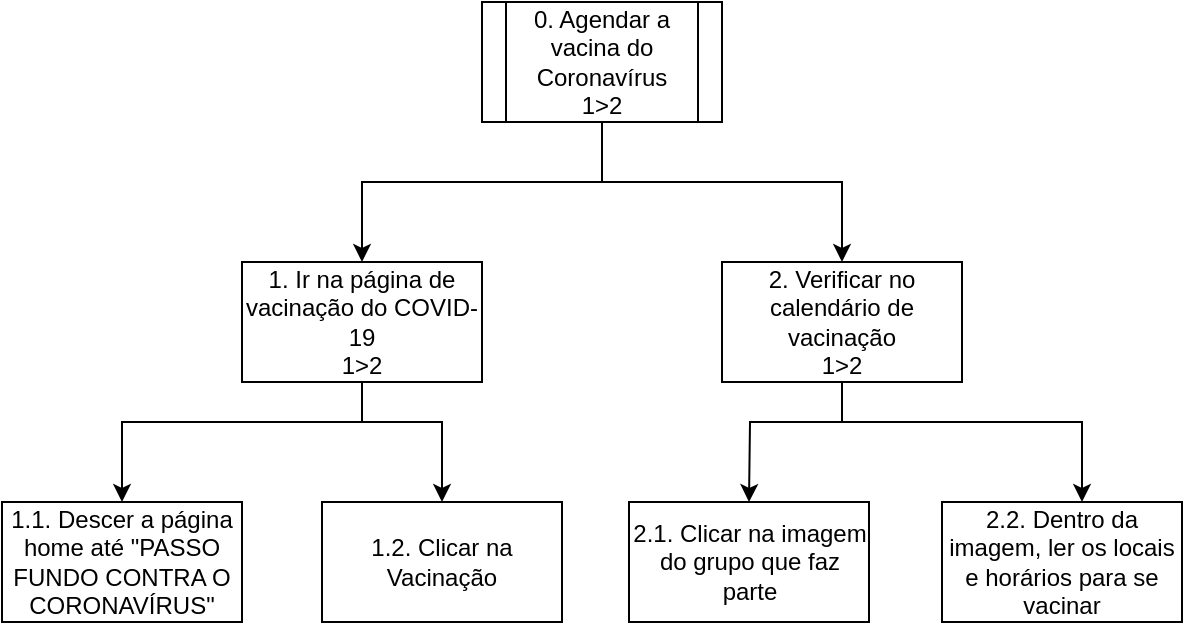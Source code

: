 <mxfile version="16.6.4" type="github"><diagram id="pm_cetxjW-7bYfMfsaYU" name="Page-1"><mxGraphModel dx="820" dy="474" grid="1" gridSize="10" guides="1" tooltips="1" connect="1" arrows="1" fold="1" page="1" pageScale="1" pageWidth="827" pageHeight="1169" math="0" shadow="0"><root><mxCell id="0"/><mxCell id="1" parent="0"/><mxCell id="sMsJQRBO0M0xedPuKM-o-1" value="0. Agendar a vacina do Coronavírus&lt;br&gt;1&amp;gt;2" style="shape=process;whiteSpace=wrap;html=1;backgroundOutline=1;" vertex="1" parent="1"><mxGeometry x="340" y="70" width="120" height="60" as="geometry"/></mxCell><mxCell id="sMsJQRBO0M0xedPuKM-o-2" value="" style="endArrow=classic;html=1;rounded=0;exitX=0.5;exitY=1;exitDx=0;exitDy=0;" edge="1" parent="1" source="sMsJQRBO0M0xedPuKM-o-1"><mxGeometry width="50" height="50" relative="1" as="geometry"><mxPoint x="390" y="260" as="sourcePoint"/><mxPoint x="280" y="200" as="targetPoint"/><Array as="points"><mxPoint x="400" y="160"/><mxPoint x="280" y="160"/></Array></mxGeometry></mxCell><mxCell id="sMsJQRBO0M0xedPuKM-o-3" value="" style="endArrow=classic;html=1;rounded=0;" edge="1" parent="1"><mxGeometry width="50" height="50" relative="1" as="geometry"><mxPoint x="400" y="160" as="sourcePoint"/><mxPoint x="520" y="200" as="targetPoint"/><Array as="points"><mxPoint x="520" y="160"/></Array></mxGeometry></mxCell><mxCell id="sMsJQRBO0M0xedPuKM-o-5" value="1. Ir na página de vacinação do COVID-19&lt;br&gt;1&amp;gt;2" style="rounded=0;whiteSpace=wrap;html=1;" vertex="1" parent="1"><mxGeometry x="220" y="200" width="120" height="60" as="geometry"/></mxCell><mxCell id="sMsJQRBO0M0xedPuKM-o-6" value="2.&amp;nbsp;Verificar no calendário de vacinação&lt;br&gt;1&amp;gt;2" style="rounded=0;whiteSpace=wrap;html=1;" vertex="1" parent="1"><mxGeometry x="460" y="200" width="120" height="60" as="geometry"/></mxCell><mxCell id="sMsJQRBO0M0xedPuKM-o-7" value="" style="endArrow=classic;html=1;rounded=0;exitX=0.5;exitY=1;exitDx=0;exitDy=0;" edge="1" parent="1" source="sMsJQRBO0M0xedPuKM-o-5"><mxGeometry width="50" height="50" relative="1" as="geometry"><mxPoint x="390" y="230" as="sourcePoint"/><mxPoint x="160" y="320" as="targetPoint"/><Array as="points"><mxPoint x="280" y="280"/><mxPoint x="160" y="280"/></Array></mxGeometry></mxCell><mxCell id="sMsJQRBO0M0xedPuKM-o-8" value="" style="endArrow=classic;html=1;rounded=0;exitX=0.5;exitY=1;exitDx=0;exitDy=0;" edge="1" parent="1" source="sMsJQRBO0M0xedPuKM-o-6"><mxGeometry width="50" height="50" relative="1" as="geometry"><mxPoint x="390" y="230" as="sourcePoint"/><mxPoint x="640" y="320" as="targetPoint"/><Array as="points"><mxPoint x="520" y="280"/><mxPoint x="640" y="280"/></Array></mxGeometry></mxCell><mxCell id="sMsJQRBO0M0xedPuKM-o-9" value="1.1.&amp;nbsp;Descer a página home até &quot;PASSO FUNDO CONTRA O CORONAVÍRUS&quot;" style="rounded=0;whiteSpace=wrap;html=1;" vertex="1" parent="1"><mxGeometry x="100" y="320" width="120" height="60" as="geometry"/></mxCell><mxCell id="sMsJQRBO0M0xedPuKM-o-10" value="2.2.&amp;nbsp;Dentro da imagem, ler os locais e horários para se vacinar" style="rounded=0;whiteSpace=wrap;html=1;" vertex="1" parent="1"><mxGeometry x="570" y="320" width="120" height="60" as="geometry"/></mxCell><mxCell id="sMsJQRBO0M0xedPuKM-o-11" value="1.2.&amp;nbsp;Clicar na Vacinação" style="rounded=0;whiteSpace=wrap;html=1;" vertex="1" parent="1"><mxGeometry x="260" y="320" width="120" height="60" as="geometry"/></mxCell><mxCell id="sMsJQRBO0M0xedPuKM-o-12" value="2.1.&amp;nbsp;Clicar na imagem do grupo que faz parte" style="rounded=0;whiteSpace=wrap;html=1;" vertex="1" parent="1"><mxGeometry x="413.5" y="320" width="120" height="60" as="geometry"/></mxCell><mxCell id="sMsJQRBO0M0xedPuKM-o-13" value="" style="endArrow=classic;html=1;rounded=0;entryX=0.5;entryY=0;entryDx=0;entryDy=0;" edge="1" parent="1" target="sMsJQRBO0M0xedPuKM-o-11"><mxGeometry width="50" height="50" relative="1" as="geometry"><mxPoint x="280" y="280" as="sourcePoint"/><mxPoint x="440" y="180" as="targetPoint"/><Array as="points"><mxPoint x="320" y="280"/></Array></mxGeometry></mxCell><mxCell id="sMsJQRBO0M0xedPuKM-o-14" value="" style="endArrow=classic;html=1;rounded=0;entryX=0.5;entryY=0;entryDx=0;entryDy=0;" edge="1" parent="1" target="sMsJQRBO0M0xedPuKM-o-12"><mxGeometry width="50" height="50" relative="1" as="geometry"><mxPoint x="520" y="280" as="sourcePoint"/><mxPoint x="440" y="180" as="targetPoint"/><Array as="points"><mxPoint x="474" y="280"/></Array></mxGeometry></mxCell></root></mxGraphModel></diagram></mxfile>
